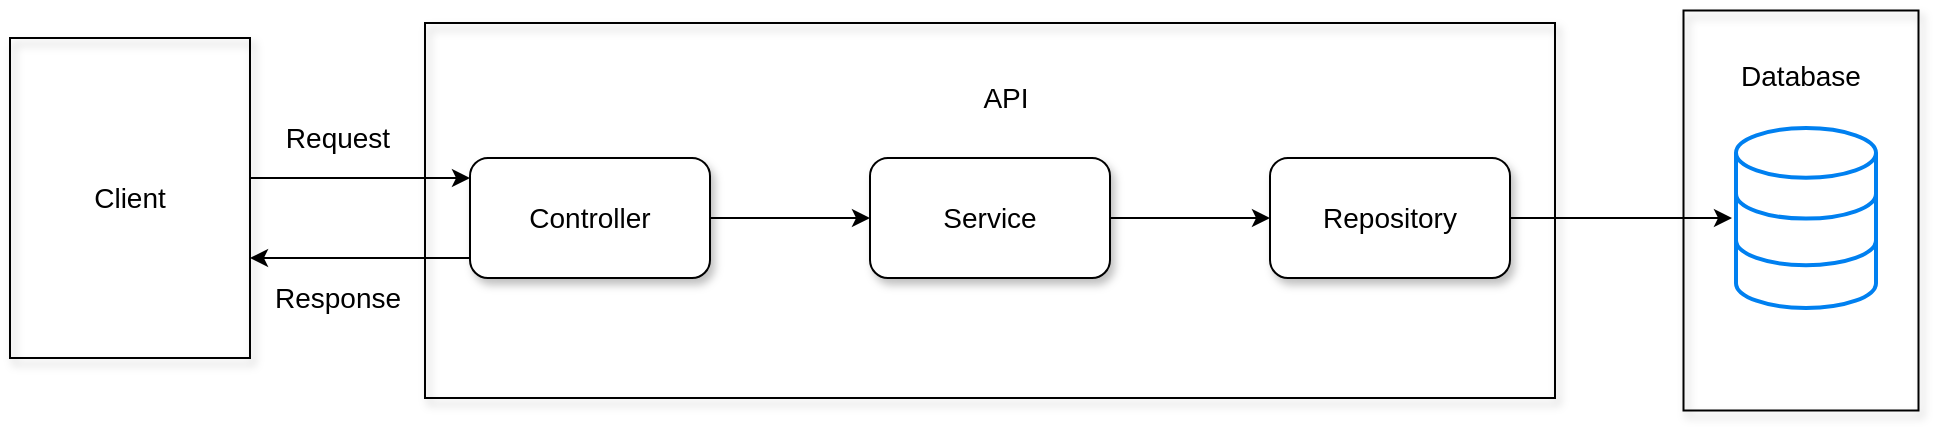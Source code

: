 <mxfile version="13.7.0" type="device"><diagram id="tC6vXulTXK4eakAU_l1P" name="Page-1"><mxGraphModel dx="1038" dy="580" grid="1" gridSize="10" guides="1" tooltips="1" connect="1" arrows="1" fold="1" page="1" pageScale="1" pageWidth="827" pageHeight="1169" math="0" shadow="0"><root><mxCell id="0"/><mxCell id="1" parent="0"/><mxCell id="H40A7ce6pxF0xny4DCK8-10" style="edgeStyle=orthogonalEdgeStyle;rounded=0;orthogonalLoop=1;jettySize=auto;html=1;exitX=1;exitY=0.5;exitDx=0;exitDy=0;fontSize=14;" edge="1" parent="1" source="H40A7ce6pxF0xny4DCK8-1" target="H40A7ce6pxF0xny4DCK8-2"><mxGeometry relative="1" as="geometry"/></mxCell><mxCell id="H40A7ce6pxF0xny4DCK8-1" value="Controller" style="rounded=1;whiteSpace=wrap;html=1;fillColor=#ffffff;fontSize=14;align=center;glass=0;shadow=1;sketch=0;" vertex="1" parent="1"><mxGeometry x="470" y="260" width="120" height="60" as="geometry"/></mxCell><mxCell id="H40A7ce6pxF0xny4DCK8-11" style="edgeStyle=orthogonalEdgeStyle;rounded=0;orthogonalLoop=1;jettySize=auto;html=1;exitX=1;exitY=0.5;exitDx=0;exitDy=0;entryX=0;entryY=0.5;entryDx=0;entryDy=0;fontSize=14;" edge="1" parent="1" source="H40A7ce6pxF0xny4DCK8-2" target="H40A7ce6pxF0xny4DCK8-3"><mxGeometry relative="1" as="geometry"/></mxCell><mxCell id="H40A7ce6pxF0xny4DCK8-2" value="Service" style="rounded=1;whiteSpace=wrap;html=1;fillColor=#ffffff;fontSize=14;align=center;glass=0;shadow=1;sketch=0;" vertex="1" parent="1"><mxGeometry x="670" y="260" width="120" height="60" as="geometry"/></mxCell><mxCell id="H40A7ce6pxF0xny4DCK8-12" style="edgeStyle=orthogonalEdgeStyle;rounded=0;orthogonalLoop=1;jettySize=auto;html=1;exitX=1;exitY=0.5;exitDx=0;exitDy=0;fontSize=14;" edge="1" parent="1" source="H40A7ce6pxF0xny4DCK8-3"><mxGeometry relative="1" as="geometry"><mxPoint x="1101" y="290" as="targetPoint"/></mxGeometry></mxCell><mxCell id="H40A7ce6pxF0xny4DCK8-3" value="Repository" style="rounded=1;whiteSpace=wrap;html=1;fillColor=#ffffff;fontSize=14;align=center;glass=0;shadow=1;sketch=0;" vertex="1" parent="1"><mxGeometry x="870" y="260" width="120" height="60" as="geometry"/></mxCell><mxCell id="H40A7ce6pxF0xny4DCK8-5" value="" style="html=1;verticalLabelPosition=bottom;align=center;labelBackgroundColor=#ffffff;verticalAlign=top;strokeWidth=2;strokeColor=#0080F0;shadow=0;dashed=0;shape=mxgraph.ios7.icons.data;rounded=1;glass=0;sketch=0;fillColor=#ffffff;fontSize=14;" vertex="1" parent="1"><mxGeometry x="1103" y="245" width="70" height="90" as="geometry"/></mxCell><mxCell id="H40A7ce6pxF0xny4DCK8-8" value="" style="rounded=0;whiteSpace=wrap;html=1;shadow=1;glass=0;sketch=0;fillColor=none;fontSize=14;align=center;" vertex="1" parent="1"><mxGeometry x="1076.75" y="186.25" width="117.5" height="200" as="geometry"/></mxCell><mxCell id="H40A7ce6pxF0xny4DCK8-16" value="" style="endArrow=classic;html=1;fontSize=14;" edge="1" parent="1"><mxGeometry width="50" height="50" relative="1" as="geometry"><mxPoint x="360" y="270" as="sourcePoint"/><mxPoint x="470" y="270" as="targetPoint"/></mxGeometry></mxCell><mxCell id="H40A7ce6pxF0xny4DCK8-17" value="" style="endArrow=classic;html=1;fontSize=14;" edge="1" parent="1"><mxGeometry width="50" height="50" relative="1" as="geometry"><mxPoint x="470" y="310" as="sourcePoint"/><mxPoint x="360" y="310" as="targetPoint"/></mxGeometry></mxCell><mxCell id="H40A7ce6pxF0xny4DCK8-18" value="Request" style="text;html=1;strokeColor=none;fillColor=none;align=center;verticalAlign=middle;whiteSpace=wrap;rounded=0;shadow=1;glass=0;sketch=0;fontSize=14;" vertex="1" parent="1"><mxGeometry x="364" y="240" width="80" height="20" as="geometry"/></mxCell><mxCell id="H40A7ce6pxF0xny4DCK8-19" value="Response" style="text;html=1;strokeColor=none;fillColor=none;align=center;verticalAlign=middle;whiteSpace=wrap;rounded=0;shadow=1;glass=0;sketch=0;fontSize=14;" vertex="1" parent="1"><mxGeometry x="354" y="320" width="100" height="20" as="geometry"/></mxCell><mxCell id="H40A7ce6pxF0xny4DCK8-22" value="Client" style="rounded=0;whiteSpace=wrap;html=1;shadow=1;glass=0;sketch=0;fillColor=none;fontSize=14;align=center;" vertex="1" parent="1"><mxGeometry x="240" y="200" width="120" height="160" as="geometry"/></mxCell><mxCell id="H40A7ce6pxF0xny4DCK8-23" value="" style="rounded=0;whiteSpace=wrap;html=1;shadow=1;glass=0;sketch=0;fillColor=none;fontSize=14;align=left;" vertex="1" parent="1"><mxGeometry x="447.5" y="192.5" width="565" height="187.5" as="geometry"/></mxCell><mxCell id="H40A7ce6pxF0xny4DCK8-24" value="Database" style="text;html=1;strokeColor=none;fillColor=none;align=center;verticalAlign=middle;whiteSpace=wrap;rounded=0;shadow=1;glass=0;sketch=0;fontSize=14;" vertex="1" parent="1"><mxGeometry x="1098" y="209" width="75" height="20" as="geometry"/></mxCell><mxCell id="H40A7ce6pxF0xny4DCK8-25" value="API" style="text;html=1;strokeColor=none;fillColor=none;align=center;verticalAlign=middle;whiteSpace=wrap;rounded=0;shadow=1;glass=0;sketch=0;fontSize=14;" vertex="1" parent="1"><mxGeometry x="718" y="220" width="40" height="20" as="geometry"/></mxCell></root></mxGraphModel></diagram></mxfile>
